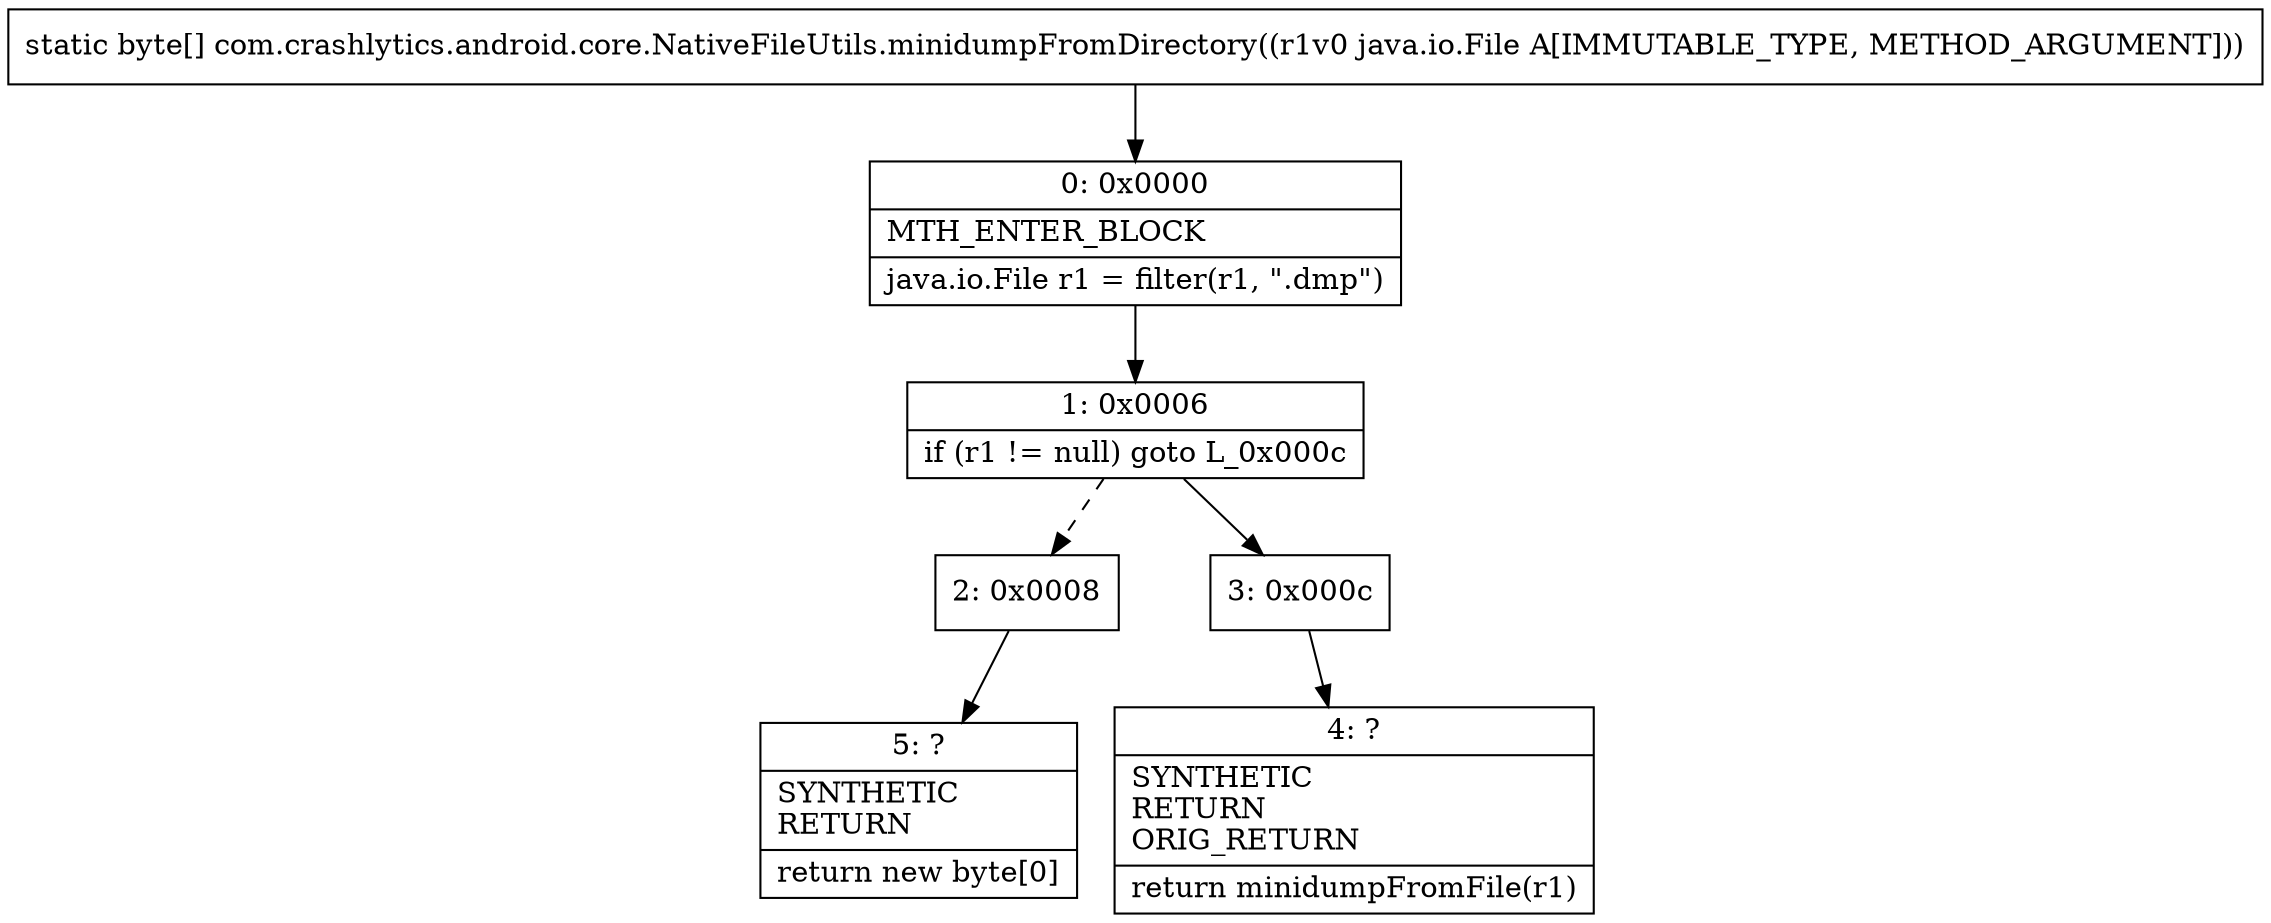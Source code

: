 digraph "CFG forcom.crashlytics.android.core.NativeFileUtils.minidumpFromDirectory(Ljava\/io\/File;)[B" {
Node_0 [shape=record,label="{0\:\ 0x0000|MTH_ENTER_BLOCK\l|java.io.File r1 = filter(r1, \".dmp\")\l}"];
Node_1 [shape=record,label="{1\:\ 0x0006|if (r1 != null) goto L_0x000c\l}"];
Node_2 [shape=record,label="{2\:\ 0x0008}"];
Node_3 [shape=record,label="{3\:\ 0x000c}"];
Node_4 [shape=record,label="{4\:\ ?|SYNTHETIC\lRETURN\lORIG_RETURN\l|return minidumpFromFile(r1)\l}"];
Node_5 [shape=record,label="{5\:\ ?|SYNTHETIC\lRETURN\l|return new byte[0]\l}"];
MethodNode[shape=record,label="{static byte[] com.crashlytics.android.core.NativeFileUtils.minidumpFromDirectory((r1v0 java.io.File A[IMMUTABLE_TYPE, METHOD_ARGUMENT])) }"];
MethodNode -> Node_0;
Node_0 -> Node_1;
Node_1 -> Node_2[style=dashed];
Node_1 -> Node_3;
Node_2 -> Node_5;
Node_3 -> Node_4;
}

